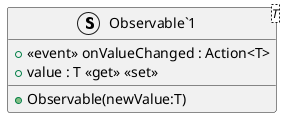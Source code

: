@startuml
struct "Observable`1"<T> {
    +  <<event>> onValueChanged : Action<T> 
    + value : T <<get>> <<set>>
    + Observable(newValue:T)
}
@enduml
